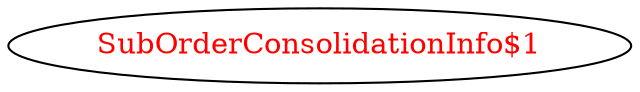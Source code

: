 digraph dependencyGraph {
 concentrate=true;
 ranksep="2.0";
 rankdir="LR"; 
 splines="ortho";
"SubOrderConsolidationInfo$1" [fontcolor="red"];
}